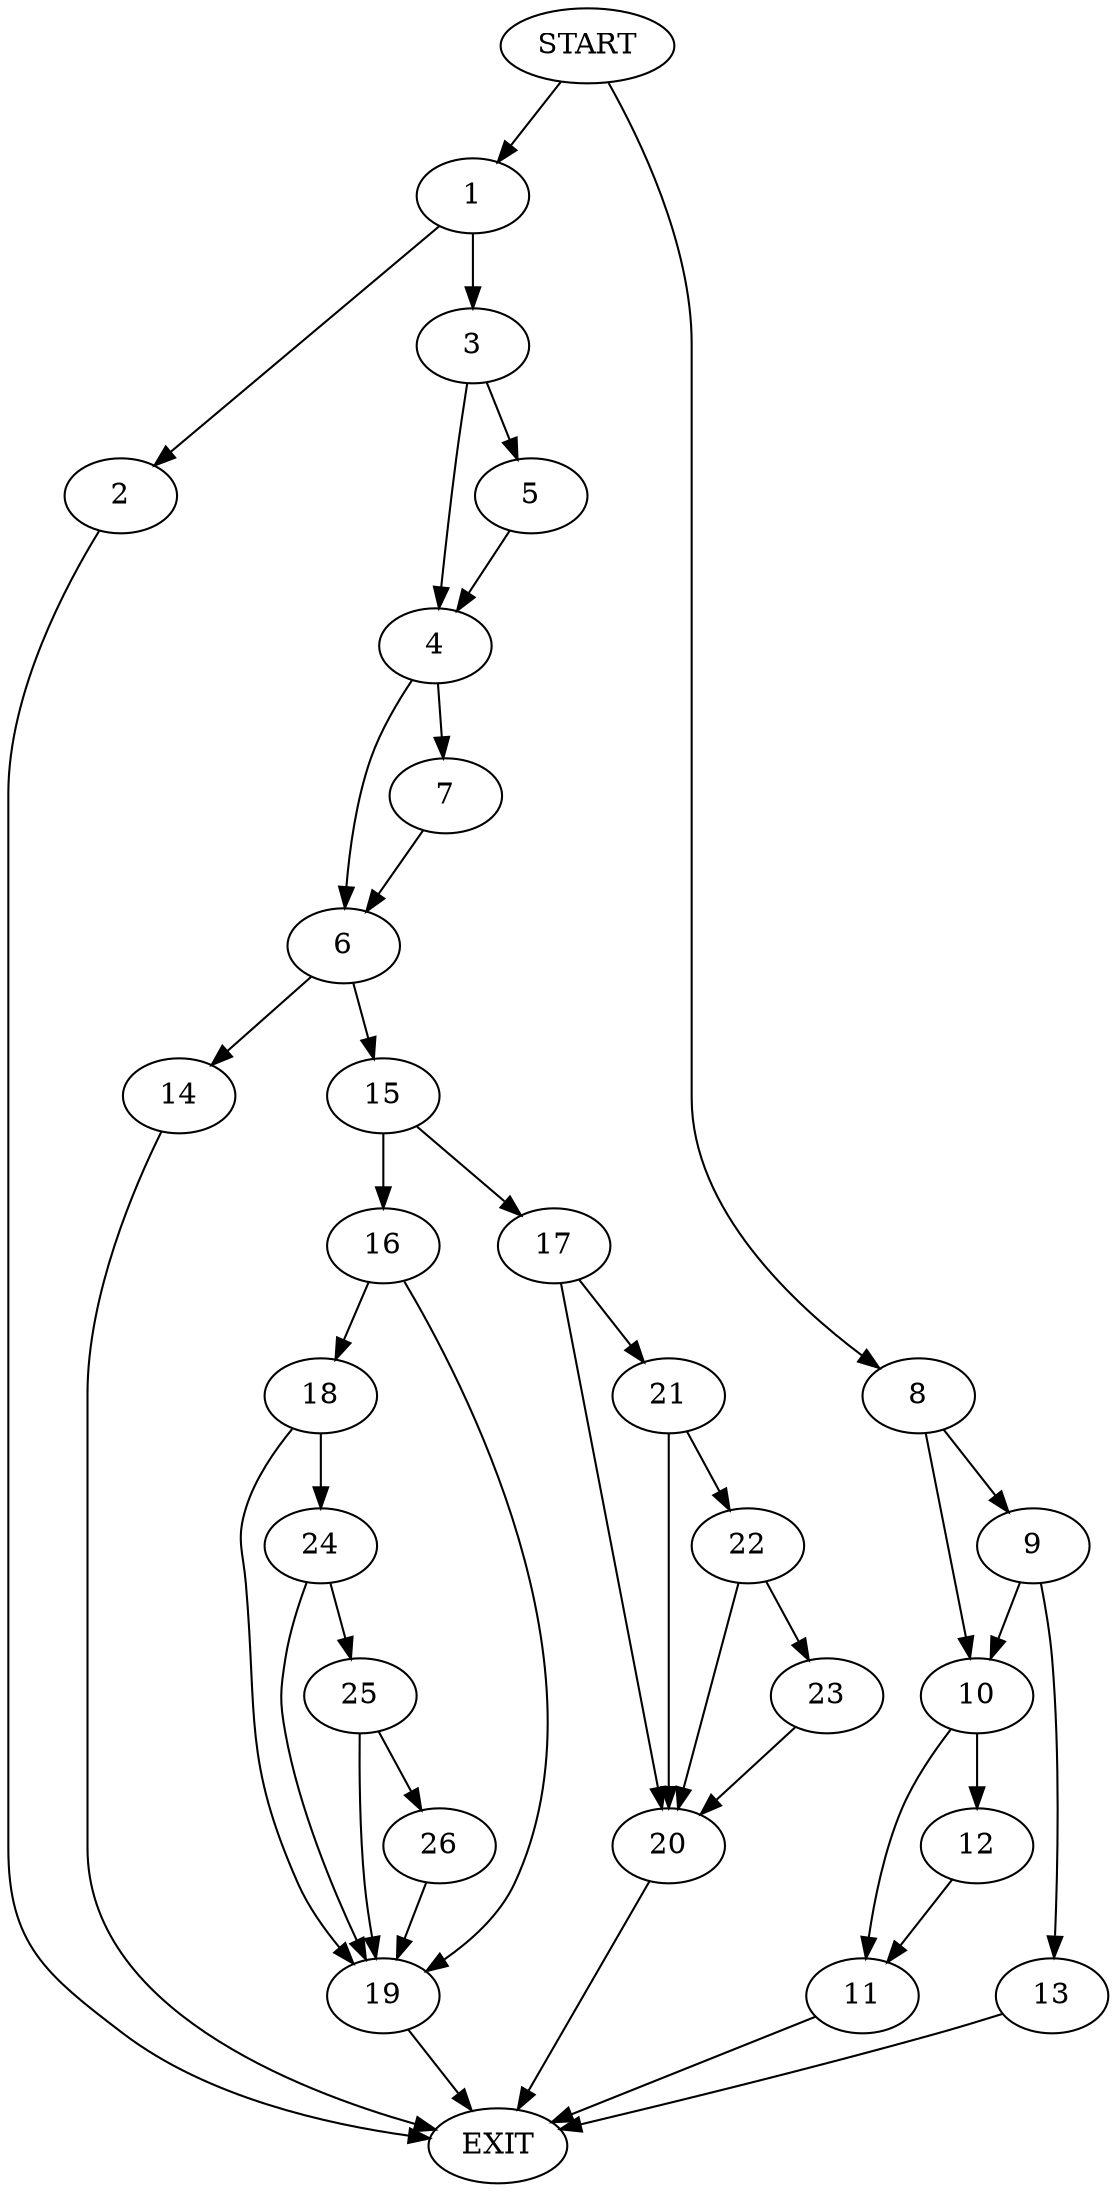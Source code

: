 digraph {
0 [label="START"]
27 [label="EXIT"]
0 -> 1
1 -> 2
1 -> 3
3 -> 4
3 -> 5
2 -> 27
4 -> 6
4 -> 7
5 -> 4
0 -> 8
8 -> 9
8 -> 10
10 -> 11
10 -> 12
9 -> 10
9 -> 13
13 -> 27
11 -> 27
12 -> 11
7 -> 6
6 -> 14
6 -> 15
15 -> 16
15 -> 17
14 -> 27
16 -> 18
16 -> 19
17 -> 20
17 -> 21
20 -> 27
21 -> 22
21 -> 20
22 -> 23
22 -> 20
23 -> 20
19 -> 27
18 -> 24
18 -> 19
24 -> 25
24 -> 19
25 -> 19
25 -> 26
26 -> 19
}
